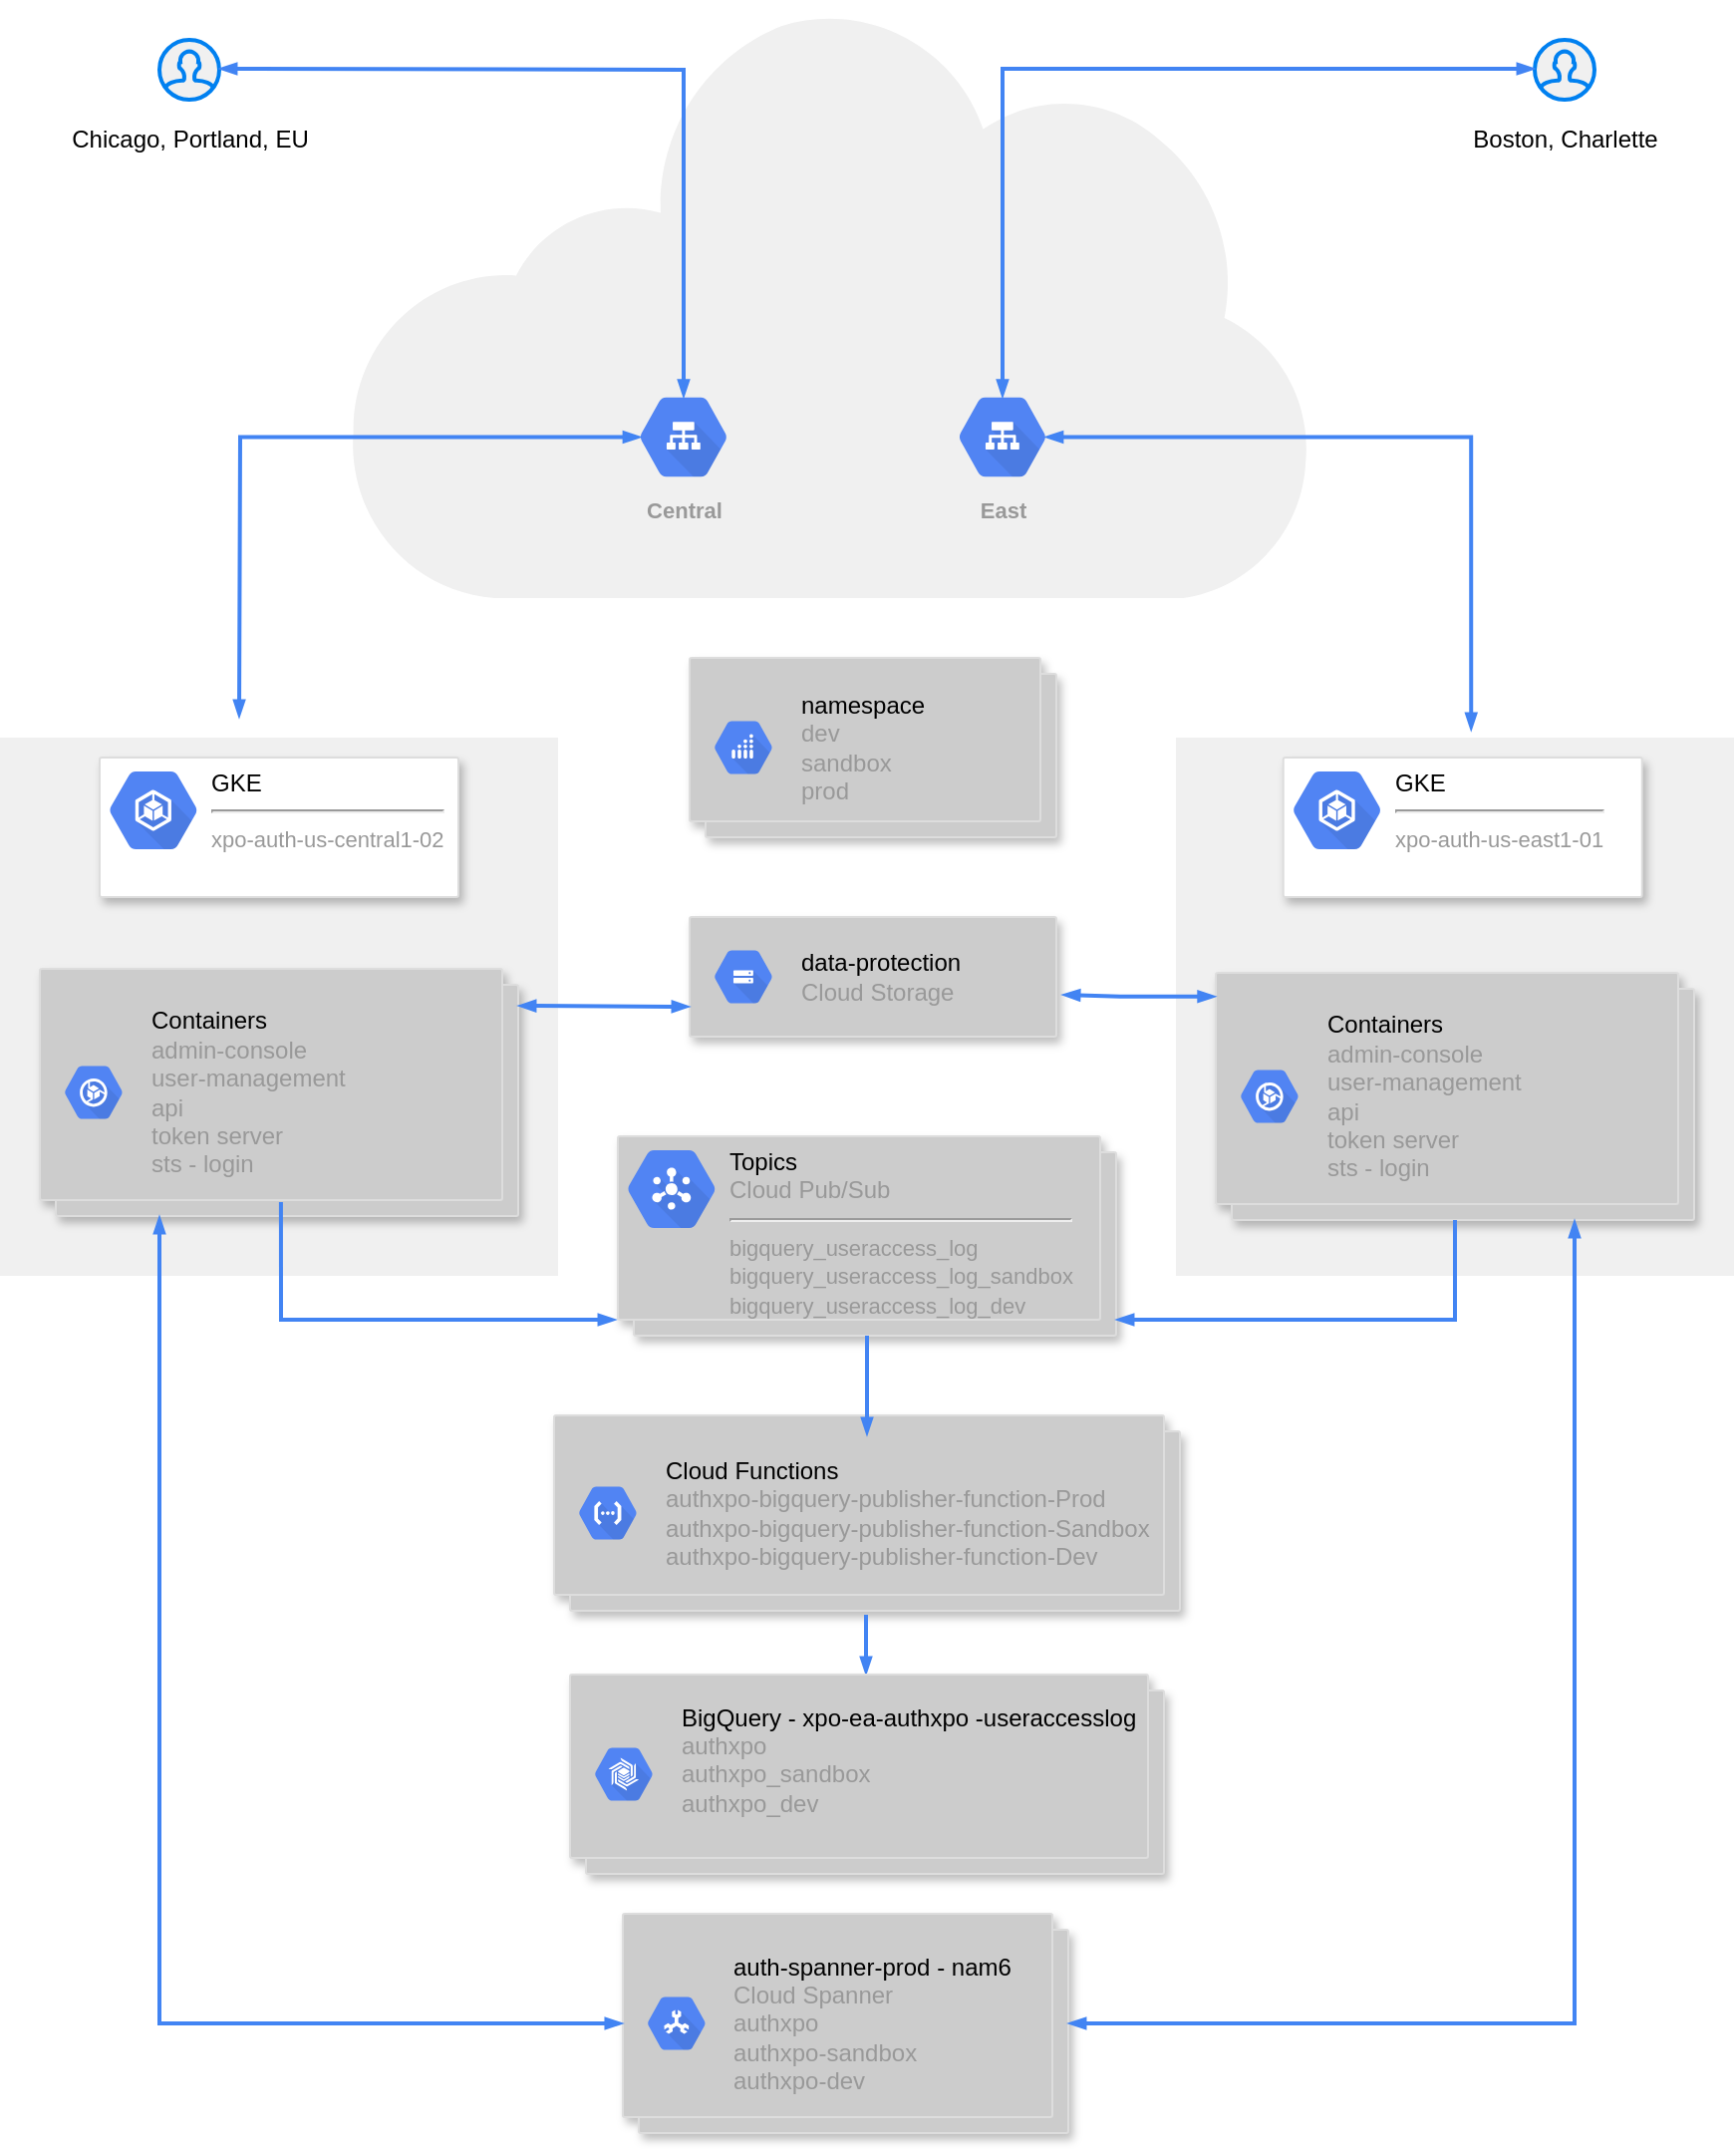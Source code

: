 <mxfile version="13.10.4" type="github">
  <diagram id="JQ935dEff7e0mPWDVM7o" name="Page-1">
    <mxGraphModel dx="1715" dy="1104" grid="1" gridSize="10" guides="1" tooltips="1" connect="1" arrows="1" fold="1" page="1" pageScale="1" pageWidth="1700" pageHeight="1100" math="0" shadow="0">
      <root>
        <mxCell id="0" />
        <mxCell id="1" parent="0" />
        <mxCell id="KqAvhqbSGdXWpDiNRcOl-2" value="" style="aspect=fixed;pointerEvents=1;shadow=0;dashed=0;html=1;strokeColor=none;labelPosition=center;verticalLabelPosition=bottom;verticalAlign=top;align=center;shape=mxgraph.mscae.enterprise.internet;fillColor=#F0F0F0;" vertex="1" parent="1">
          <mxGeometry x="594" width="483.87" height="300" as="geometry" />
        </mxCell>
        <mxCell id="KqAvhqbSGdXWpDiNRcOl-3" value="" style="html=1;verticalLabelPosition=bottom;align=center;labelBackgroundColor=#ffffff;verticalAlign=top;strokeWidth=2;strokeColor=#0080F0;shadow=0;dashed=0;shape=mxgraph.ios7.icons.user;fillColor=#F0F0F0;" vertex="1" parent="1">
          <mxGeometry x="500" y="20" width="30" height="30" as="geometry" />
        </mxCell>
        <mxCell id="KqAvhqbSGdXWpDiNRcOl-4" value="Chicago, Portland, EU" style="text;html=1;align=center;verticalAlign=middle;resizable=0;points=[];autosize=1;" vertex="1" parent="1">
          <mxGeometry x="450" y="60" width="130" height="20" as="geometry" />
        </mxCell>
        <mxCell id="KqAvhqbSGdXWpDiNRcOl-5" value="" style="html=1;verticalLabelPosition=bottom;align=center;labelBackgroundColor=#ffffff;verticalAlign=top;strokeWidth=2;strokeColor=#0080F0;shadow=0;dashed=0;shape=mxgraph.ios7.icons.user;fillColor=#F0F0F0;" vertex="1" parent="1">
          <mxGeometry x="1190" y="20" width="30" height="30" as="geometry" />
        </mxCell>
        <mxCell id="KqAvhqbSGdXWpDiNRcOl-6" value="Boston, Charlette" style="text;html=1;align=center;verticalAlign=middle;resizable=0;points=[];autosize=1;" vertex="1" parent="1">
          <mxGeometry x="1150" y="60" width="110" height="20" as="geometry" />
        </mxCell>
        <mxCell id="KqAvhqbSGdXWpDiNRcOl-7" value="Central" style="html=1;fillColor=#5184F3;strokeColor=none;verticalAlign=top;labelPosition=center;verticalLabelPosition=bottom;align=center;spacingTop=-6;fontSize=11;fontStyle=1;fontColor=#999999;shape=mxgraph.gcp2.hexIcon;prIcon=cloud_load_balancing" vertex="1" parent="1">
          <mxGeometry x="730" y="190" width="66" height="58.5" as="geometry" />
        </mxCell>
        <mxCell id="KqAvhqbSGdXWpDiNRcOl-8" value="East" style="html=1;fillColor=#5184F3;strokeColor=none;verticalAlign=top;labelPosition=center;verticalLabelPosition=bottom;align=center;spacingTop=-6;fontSize=11;fontStyle=1;fontColor=#999999;shape=mxgraph.gcp2.hexIcon;prIcon=cloud_load_balancing" vertex="1" parent="1">
          <mxGeometry x="890" y="190" width="66" height="58.5" as="geometry" />
        </mxCell>
        <mxCell id="KqAvhqbSGdXWpDiNRcOl-9" value="" style="edgeStyle=orthogonalEdgeStyle;fontSize=12;html=1;endArrow=blockThin;endFill=1;rounded=0;strokeWidth=2;endSize=4;startSize=4;dashed=0;strokeColor=#4284F3;entryX=0.5;entryY=0.16;entryDx=0;entryDy=0;entryPerimeter=0;startArrow=blockThin;startFill=1;" edge="1" parent="1" target="KqAvhqbSGdXWpDiNRcOl-7">
          <mxGeometry width="100" relative="1" as="geometry">
            <mxPoint x="530" y="34.5" as="sourcePoint" />
            <mxPoint x="724" y="200" as="targetPoint" />
          </mxGeometry>
        </mxCell>
        <mxCell id="KqAvhqbSGdXWpDiNRcOl-10" value="" style="edgeStyle=orthogonalEdgeStyle;fontSize=12;html=1;endArrow=blockThin;endFill=1;rounded=0;strokeWidth=2;endSize=4;startSize=4;dashed=0;strokeColor=#4284F3;exitX=0;exitY=0.483;exitDx=0;exitDy=0;exitPerimeter=0;entryX=0.5;entryY=0.16;entryDx=0;entryDy=0;entryPerimeter=0;startArrow=blockThin;startFill=1;" edge="1" parent="1" source="KqAvhqbSGdXWpDiNRcOl-5" target="KqAvhqbSGdXWpDiNRcOl-8">
          <mxGeometry width="100" relative="1" as="geometry">
            <mxPoint x="980" y="34.5" as="sourcePoint" />
            <mxPoint x="1080" y="34.5" as="targetPoint" />
          </mxGeometry>
        </mxCell>
        <mxCell id="KqAvhqbSGdXWpDiNRcOl-11" value="" style="verticalLabelPosition=bottom;verticalAlign=top;html=1;shape=mxgraph.basic.rect;fillColor2=none;strokeWidth=1;size=20;indent=5;fillColor=#F0F0F0;strokeColor=none;" vertex="1" parent="1">
          <mxGeometry x="420" y="370" width="280" height="270" as="geometry" />
        </mxCell>
        <mxCell id="KqAvhqbSGdXWpDiNRcOl-12" value="" style="verticalLabelPosition=bottom;verticalAlign=top;html=1;shape=mxgraph.basic.rect;fillColor2=none;strokeWidth=1;size=20;indent=5;fillColor=#F0F0F0;strokeColor=none;" vertex="1" parent="1">
          <mxGeometry x="1010" y="370" width="280" height="270" as="geometry" />
        </mxCell>
        <mxCell id="KqAvhqbSGdXWpDiNRcOl-13" value="" style="edgeStyle=orthogonalEdgeStyle;fontSize=12;html=1;endArrow=blockThin;endFill=1;rounded=0;strokeWidth=2;endSize=4;startSize=4;dashed=0;strokeColor=#4284F3;exitX=0.175;exitY=0.5;exitDx=0;exitDy=0;exitPerimeter=0;startArrow=blockThin;startFill=1;" edge="1" parent="1" source="KqAvhqbSGdXWpDiNRcOl-7">
          <mxGeometry width="100" relative="1" as="geometry">
            <mxPoint x="440" y="260" as="sourcePoint" />
            <mxPoint x="540" y="360" as="targetPoint" />
          </mxGeometry>
        </mxCell>
        <mxCell id="KqAvhqbSGdXWpDiNRcOl-14" value="" style="edgeStyle=orthogonalEdgeStyle;fontSize=12;html=1;endArrow=blockThin;endFill=1;rounded=0;strokeWidth=2;endSize=4;startSize=4;dashed=0;strokeColor=#4284F3;exitX=0.825;exitY=0.5;exitDx=0;exitDy=0;exitPerimeter=0;entryX=0.529;entryY=-0.013;entryDx=0;entryDy=0;entryPerimeter=0;startArrow=blockThin;startFill=1;" edge="1" parent="1" source="KqAvhqbSGdXWpDiNRcOl-8" target="KqAvhqbSGdXWpDiNRcOl-12">
          <mxGeometry width="100" relative="1" as="geometry">
            <mxPoint x="1100" y="220" as="sourcePoint" />
            <mxPoint x="1200" y="220" as="targetPoint" />
          </mxGeometry>
        </mxCell>
        <mxCell id="KqAvhqbSGdXWpDiNRcOl-17" value="" style="strokeColor=#dddddd;shadow=1;strokeWidth=1;rounded=1;absoluteArcSize=1;arcSize=2;fillColor=#FFFFFF;" vertex="1" parent="1">
          <mxGeometry x="470" y="380" width="180" height="70" as="geometry" />
        </mxCell>
        <mxCell id="KqAvhqbSGdXWpDiNRcOl-18" value="&lt;font color=&quot;#000000&quot;&gt;GKE&lt;/font&gt;&lt;br&gt;&lt;hr&gt;&lt;span style=&quot;font-size: 11px&quot;&gt;xpo-auth-us-central1-02&lt;/span&gt;" style="dashed=0;connectable=0;html=1;fillColor=#5184F3;strokeColor=none;shape=mxgraph.gcp2.container_engine;part=1;labelPosition=right;verticalLabelPosition=middle;align=left;verticalAlign=top;spacingLeft=5;fontColor=#999999;fontSize=12;spacingTop=-8;" vertex="1" parent="KqAvhqbSGdXWpDiNRcOl-17">
          <mxGeometry width="44" height="39" relative="1" as="geometry">
            <mxPoint x="5" y="7" as="offset" />
          </mxGeometry>
        </mxCell>
        <mxCell id="KqAvhqbSGdXWpDiNRcOl-19" value="" style="strokeColor=#dddddd;shadow=1;strokeWidth=1;rounded=1;absoluteArcSize=1;arcSize=2;fillColor=#FFFFFF;" vertex="1" parent="1">
          <mxGeometry x="1063.87" y="380" width="180" height="70" as="geometry" />
        </mxCell>
        <mxCell id="KqAvhqbSGdXWpDiNRcOl-20" value="&lt;font color=&quot;#000000&quot;&gt;GKE&lt;/font&gt;&lt;br&gt;&lt;hr&gt;&lt;span style=&quot;font-size: 11px&quot;&gt;xpo-auth-us-east1-01&lt;/span&gt;" style="dashed=0;connectable=0;html=1;fillColor=#5184F3;strokeColor=none;shape=mxgraph.gcp2.container_engine;part=1;labelPosition=right;verticalLabelPosition=middle;align=left;verticalAlign=top;spacingLeft=5;fontColor=#999999;fontSize=12;spacingTop=-8;" vertex="1" parent="KqAvhqbSGdXWpDiNRcOl-19">
          <mxGeometry width="44" height="39" relative="1" as="geometry">
            <mxPoint x="5" y="7" as="offset" />
          </mxGeometry>
        </mxCell>
        <mxCell id="KqAvhqbSGdXWpDiNRcOl-23" value="" style="shape=mxgraph.gcp2.doubleRect;strokeColor=#dddddd;shadow=1;strokeWidth=1;fillColor=#CCCCCC;" vertex="1" parent="1">
          <mxGeometry x="732.47" y="960" width="223.53" height="110" as="geometry" />
        </mxCell>
        <mxCell id="KqAvhqbSGdXWpDiNRcOl-24" value="&lt;font color=&quot;#000000&quot;&gt;auth-spanner-prod - nam6&lt;/font&gt;&lt;br&gt;Cloud Spanner&lt;br&gt;authxpo&lt;br&gt;authxpo-sandbox&lt;br&gt;authxpo-dev" style="dashed=0;connectable=0;html=1;fillColor=#5184F3;strokeColor=none;shape=mxgraph.gcp2.hexIcon;prIcon=cloud_spanner;part=1;labelPosition=right;verticalLabelPosition=middle;align=left;verticalAlign=middle;spacingLeft=5;fontColor=#999999;fontSize=12;" vertex="1" parent="KqAvhqbSGdXWpDiNRcOl-23">
          <mxGeometry y="0.5" width="44" height="39" relative="1" as="geometry">
            <mxPoint x="5" y="-19.5" as="offset" />
          </mxGeometry>
        </mxCell>
        <mxCell id="KqAvhqbSGdXWpDiNRcOl-29" value="" style="shape=mxgraph.gcp2.doubleRect;strokeColor=#dddddd;shadow=1;strokeWidth=1;fillColor=#CCCCCC;" vertex="1" parent="1">
          <mxGeometry x="440" y="486" width="240" height="124" as="geometry" />
        </mxCell>
        <mxCell id="KqAvhqbSGdXWpDiNRcOl-30" value="&lt;font color=&quot;#000000&quot;&gt;Containers&lt;/font&gt;&lt;br&gt;admin-console&lt;br&gt;user-management&lt;br&gt;api&lt;br&gt;token server&lt;br&gt;sts - login" style="dashed=0;connectable=0;html=1;fillColor=#5184F3;strokeColor=none;shape=mxgraph.gcp2.hexIcon;prIcon=container_optimized_os;part=1;labelPosition=right;verticalLabelPosition=middle;align=left;verticalAlign=middle;spacingLeft=5;fontColor=#999999;fontSize=12;" vertex="1" parent="KqAvhqbSGdXWpDiNRcOl-29">
          <mxGeometry y="0.5" width="44" height="39" relative="1" as="geometry">
            <mxPoint x="5" y="-19.5" as="offset" />
          </mxGeometry>
        </mxCell>
        <mxCell id="KqAvhqbSGdXWpDiNRcOl-31" value="" style="shape=mxgraph.gcp2.doubleRect;strokeColor=#dddddd;shadow=1;strokeWidth=1;fillColor=#CCCCCC;" vertex="1" parent="1">
          <mxGeometry x="1030" y="488" width="240" height="124" as="geometry" />
        </mxCell>
        <mxCell id="KqAvhqbSGdXWpDiNRcOl-32" value="&lt;font color=&quot;#000000&quot;&gt;Containers&lt;/font&gt;&lt;br&gt;admin-console&lt;br&gt;user-management&lt;br&gt;api&lt;br&gt;token server&lt;br&gt;sts - login" style="dashed=0;connectable=0;html=1;fillColor=#5184F3;strokeColor=none;shape=mxgraph.gcp2.hexIcon;prIcon=container_optimized_os;part=1;labelPosition=right;verticalLabelPosition=middle;align=left;verticalAlign=middle;spacingLeft=5;fontColor=#999999;fontSize=12;" vertex="1" parent="KqAvhqbSGdXWpDiNRcOl-31">
          <mxGeometry y="0.5" width="44" height="39" relative="1" as="geometry">
            <mxPoint x="5" y="-19.5" as="offset" />
          </mxGeometry>
        </mxCell>
        <mxCell id="KqAvhqbSGdXWpDiNRcOl-33" value="" style="strokeColor=#dddddd;shadow=1;strokeWidth=1;rounded=1;absoluteArcSize=1;arcSize=2;fillColor=#CCCCCC;" vertex="1" parent="1">
          <mxGeometry x="766" y="460" width="184" height="60" as="geometry" />
        </mxCell>
        <mxCell id="KqAvhqbSGdXWpDiNRcOl-34" value="&lt;font color=&quot;#000000&quot;&gt;data-protection&lt;/font&gt;&lt;br&gt;Cloud Storage" style="dashed=0;connectable=0;html=1;fillColor=#5184F3;strokeColor=none;shape=mxgraph.gcp2.hexIcon;prIcon=cloud_storage;part=1;labelPosition=right;verticalLabelPosition=middle;align=left;verticalAlign=middle;spacingLeft=5;fontColor=#999999;fontSize=12;" vertex="1" parent="KqAvhqbSGdXWpDiNRcOl-33">
          <mxGeometry y="0.5" width="44" height="39" relative="1" as="geometry">
            <mxPoint x="5" y="-19.5" as="offset" />
          </mxGeometry>
        </mxCell>
        <mxCell id="KqAvhqbSGdXWpDiNRcOl-39" value="" style="shape=mxgraph.gcp2.doubleRect;strokeColor=#dddddd;shadow=1;strokeWidth=1;fillColor=#CCCCCC;" vertex="1" parent="1">
          <mxGeometry x="766" y="330" width="184" height="90" as="geometry" />
        </mxCell>
        <mxCell id="KqAvhqbSGdXWpDiNRcOl-40" value="&lt;font color=&quot;#000000&quot;&gt;namespace&lt;/font&gt;&lt;br&gt;dev&lt;br&gt;sandbox&lt;br&gt;prod" style="dashed=0;connectable=0;html=1;fillColor=#5184F3;strokeColor=none;shape=mxgraph.gcp2.hexIcon;prIcon=api_monetization;part=1;labelPosition=right;verticalLabelPosition=middle;align=left;verticalAlign=middle;spacingLeft=5;fontColor=#999999;fontSize=12;" vertex="1" parent="KqAvhqbSGdXWpDiNRcOl-39">
          <mxGeometry y="0.5" width="44" height="39" relative="1" as="geometry">
            <mxPoint x="5" y="-19.5" as="offset" />
          </mxGeometry>
        </mxCell>
        <mxCell id="KqAvhqbSGdXWpDiNRcOl-41" value="" style="shape=mxgraph.gcp2.doubleRect;strokeColor=#dddddd;shadow=1;strokeWidth=1;fillColor=#CCCCCC;" vertex="1" parent="1">
          <mxGeometry x="730" y="570" width="250" height="100" as="geometry" />
        </mxCell>
        <mxCell id="KqAvhqbSGdXWpDiNRcOl-42" value="&lt;font color=&quot;#000000&quot;&gt;Topics&lt;/font&gt;&lt;br&gt;Cloud Pub/Sub&lt;hr&gt;&lt;span style=&quot;font-size: 11px&quot;&gt;bigquery_useraccess_log&lt;br&gt;&lt;/span&gt;&lt;span style=&quot;font-size: 11px&quot;&gt;bigquery_useraccess_log_sandbox&lt;br&gt;&lt;/span&gt;&lt;span style=&quot;font-size: 11px&quot;&gt;bigquery_useraccess_log_dev&lt;/span&gt;" style="dashed=0;connectable=0;html=1;fillColor=#5184F3;strokeColor=none;shape=mxgraph.gcp2.cloud_pubsub;part=1;labelPosition=right;verticalLabelPosition=middle;align=left;verticalAlign=top;spacingLeft=5;fontColor=#999999;fontSize=12;spacingTop=-8;" vertex="1" parent="KqAvhqbSGdXWpDiNRcOl-41">
          <mxGeometry width="44" height="39" relative="1" as="geometry">
            <mxPoint x="5" y="7" as="offset" />
          </mxGeometry>
        </mxCell>
        <mxCell id="KqAvhqbSGdXWpDiNRcOl-45" value="" style="shape=mxgraph.gcp2.doubleRect;strokeColor=#dddddd;shadow=1;strokeWidth=1;fillColor=#CCCCCC;" vertex="1" parent="1">
          <mxGeometry x="698" y="710" width="314" height="98" as="geometry" />
        </mxCell>
        <mxCell id="KqAvhqbSGdXWpDiNRcOl-46" value="&lt;font color=&quot;#000000&quot;&gt;Cloud Functions&lt;br&gt;&lt;/font&gt;authxpo-bigquery-publisher-function-Prod&lt;br&gt;authxpo-bigquery-publisher-function-Sandbox&lt;br&gt;authxpo-bigquery-publisher-function-Dev" style="dashed=0;connectable=0;html=1;fillColor=#5184F3;strokeColor=none;shape=mxgraph.gcp2.hexIcon;prIcon=cloud_functions;part=1;labelPosition=right;verticalLabelPosition=middle;align=left;verticalAlign=middle;spacingLeft=5;fontColor=#999999;fontSize=12;" vertex="1" parent="KqAvhqbSGdXWpDiNRcOl-45">
          <mxGeometry y="0.5" width="44" height="39" relative="1" as="geometry">
            <mxPoint x="5" y="-19.5" as="offset" />
          </mxGeometry>
        </mxCell>
        <mxCell id="KqAvhqbSGdXWpDiNRcOl-47" value="" style="edgeStyle=orthogonalEdgeStyle;fontSize=12;html=1;endArrow=blockThin;endFill=1;rounded=0;strokeWidth=2;endSize=4;startSize=4;dashed=0;strokeColor=#4284F3;entryX=0;entryY=0.75;entryDx=0;entryDy=0;startArrow=blockThin;startFill=1;" edge="1" parent="1" target="KqAvhqbSGdXWpDiNRcOl-33">
          <mxGeometry width="100" relative="1" as="geometry">
            <mxPoint x="680" y="504.5" as="sourcePoint" />
            <mxPoint x="740" y="505" as="targetPoint" />
            <Array as="points" />
          </mxGeometry>
        </mxCell>
        <mxCell id="KqAvhqbSGdXWpDiNRcOl-49" value="" style="edgeStyle=orthogonalEdgeStyle;fontSize=12;html=1;endArrow=blockThin;endFill=1;rounded=0;strokeWidth=2;endSize=4;startSize=4;dashed=0;strokeColor=#4284F3;exitX=0.071;exitY=0.481;exitDx=0;exitDy=0;exitPerimeter=0;startArrow=blockThin;startFill=1;" edge="1" parent="1" source="KqAvhqbSGdXWpDiNRcOl-12">
          <mxGeometry width="100" relative="1" as="geometry">
            <mxPoint x="810" y="690" as="sourcePoint" />
            <mxPoint x="953" y="499" as="targetPoint" />
            <Array as="points">
              <mxPoint x="982" y="500" />
            </Array>
          </mxGeometry>
        </mxCell>
        <mxCell id="KqAvhqbSGdXWpDiNRcOl-50" value="" style="edgeStyle=orthogonalEdgeStyle;fontSize=12;html=1;endArrow=blockThin;endFill=1;rounded=0;strokeWidth=2;endSize=4;startSize=4;dashed=0;strokeColor=#4284F3;exitX=0.504;exitY=0.944;exitDx=0;exitDy=0;exitPerimeter=0;entryX=-0.004;entryY=0.92;entryDx=0;entryDy=0;entryPerimeter=0;" edge="1" parent="1" source="KqAvhqbSGdXWpDiNRcOl-29" target="KqAvhqbSGdXWpDiNRcOl-41">
          <mxGeometry width="100" relative="1" as="geometry">
            <mxPoint x="560" y="660" as="sourcePoint" />
            <mxPoint x="660" y="660" as="targetPoint" />
            <Array as="points">
              <mxPoint x="561" y="662" />
            </Array>
          </mxGeometry>
        </mxCell>
        <mxCell id="KqAvhqbSGdXWpDiNRcOl-51" value="" style="edgeStyle=orthogonalEdgeStyle;fontSize=12;html=1;endArrow=blockThin;endFill=1;rounded=0;strokeWidth=2;endSize=4;startSize=4;dashed=0;strokeColor=#4284F3;exitX=0.5;exitY=1;exitDx=0;exitDy=0;entryX=1;entryY=0.92;entryDx=0;entryDy=0;entryPerimeter=0;" edge="1" parent="1" source="KqAvhqbSGdXWpDiNRcOl-31" target="KqAvhqbSGdXWpDiNRcOl-41">
          <mxGeometry width="100" relative="1" as="geometry">
            <mxPoint x="1143.87" y="690" as="sourcePoint" />
            <mxPoint x="1243.87" y="690" as="targetPoint" />
          </mxGeometry>
        </mxCell>
        <mxCell id="KqAvhqbSGdXWpDiNRcOl-52" value="" style="edgeStyle=orthogonalEdgeStyle;fontSize=12;html=1;endArrow=blockThin;endFill=1;rounded=0;strokeWidth=2;endSize=4;startSize=4;dashed=0;strokeColor=#4284F3;exitX=0.5;exitY=1;exitDx=0;exitDy=0;" edge="1" parent="1" source="KqAvhqbSGdXWpDiNRcOl-41">
          <mxGeometry width="100" relative="1" as="geometry">
            <mxPoint x="810" y="690" as="sourcePoint" />
            <mxPoint x="855" y="720" as="targetPoint" />
          </mxGeometry>
        </mxCell>
        <mxCell id="KqAvhqbSGdXWpDiNRcOl-53" value="" style="edgeStyle=orthogonalEdgeStyle;fontSize=12;html=1;endArrow=blockThin;endFill=1;rounded=0;strokeWidth=2;endSize=4;startSize=4;dashed=0;strokeColor=#4284F3;exitX=0.5;exitY=1;exitDx=0;exitDy=0;" edge="1" parent="1" target="KqAvhqbSGdXWpDiNRcOl-56">
          <mxGeometry width="100" relative="1" as="geometry">
            <mxPoint x="854.5" y="810" as="sourcePoint" />
            <mxPoint x="854.5" y="860" as="targetPoint" />
          </mxGeometry>
        </mxCell>
        <mxCell id="KqAvhqbSGdXWpDiNRcOl-54" value="" style="edgeStyle=orthogonalEdgeStyle;fontSize=12;html=1;endArrow=blockThin;endFill=1;rounded=0;strokeWidth=2;endSize=4;startSize=4;dashed=0;strokeColor=#4284F3;exitX=0.25;exitY=1;exitDx=0;exitDy=0;entryX=0;entryY=0.5;entryDx=0;entryDy=0;startArrow=blockThin;startFill=1;" edge="1" parent="1" source="KqAvhqbSGdXWpDiNRcOl-29" target="KqAvhqbSGdXWpDiNRcOl-23">
          <mxGeometry width="100" relative="1" as="geometry">
            <mxPoint x="530" y="710" as="sourcePoint" />
            <mxPoint x="630" y="710" as="targetPoint" />
          </mxGeometry>
        </mxCell>
        <mxCell id="KqAvhqbSGdXWpDiNRcOl-55" value="" style="edgeStyle=orthogonalEdgeStyle;fontSize=12;html=1;endArrow=blockThin;endFill=1;rounded=0;strokeWidth=2;endSize=4;startSize=4;dashed=0;strokeColor=#4284F3;exitX=0.75;exitY=1;exitDx=0;exitDy=0;entryX=1;entryY=0.5;entryDx=0;entryDy=0;startArrow=blockThin;startFill=1;" edge="1" parent="1" source="KqAvhqbSGdXWpDiNRcOl-31" target="KqAvhqbSGdXWpDiNRcOl-23">
          <mxGeometry width="100" relative="1" as="geometry">
            <mxPoint x="1030" y="870" as="sourcePoint" />
            <mxPoint x="1130" y="870" as="targetPoint" />
          </mxGeometry>
        </mxCell>
        <mxCell id="KqAvhqbSGdXWpDiNRcOl-56" value="" style="shape=mxgraph.gcp2.doubleRect;strokeColor=#dddddd;shadow=1;strokeWidth=1;fillColor=#CCCCCC;" vertex="1" parent="1">
          <mxGeometry x="706" y="840" width="298" height="100" as="geometry" />
        </mxCell>
        <mxCell id="KqAvhqbSGdXWpDiNRcOl-57" value="&lt;font color=&quot;#000000&quot;&gt;BigQuery - xpo-ea-authxpo -useraccesslog&lt;/font&gt;&lt;br&gt;authxpo&lt;br&gt;authxpo_sandbox&lt;br&gt;authxpo_dev&lt;br&gt;&lt;br&gt;" style="dashed=0;connectable=0;html=1;fillColor=#5184F3;strokeColor=none;shape=mxgraph.gcp2.hexIcon;prIcon=cloud_bigtable;part=1;labelPosition=right;verticalLabelPosition=middle;align=left;verticalAlign=middle;spacingLeft=5;fontColor=#999999;fontSize=12;" vertex="1" parent="KqAvhqbSGdXWpDiNRcOl-56">
          <mxGeometry y="0.5" width="44" height="39" relative="1" as="geometry">
            <mxPoint x="5" y="-19.5" as="offset" />
          </mxGeometry>
        </mxCell>
      </root>
    </mxGraphModel>
  </diagram>
</mxfile>
